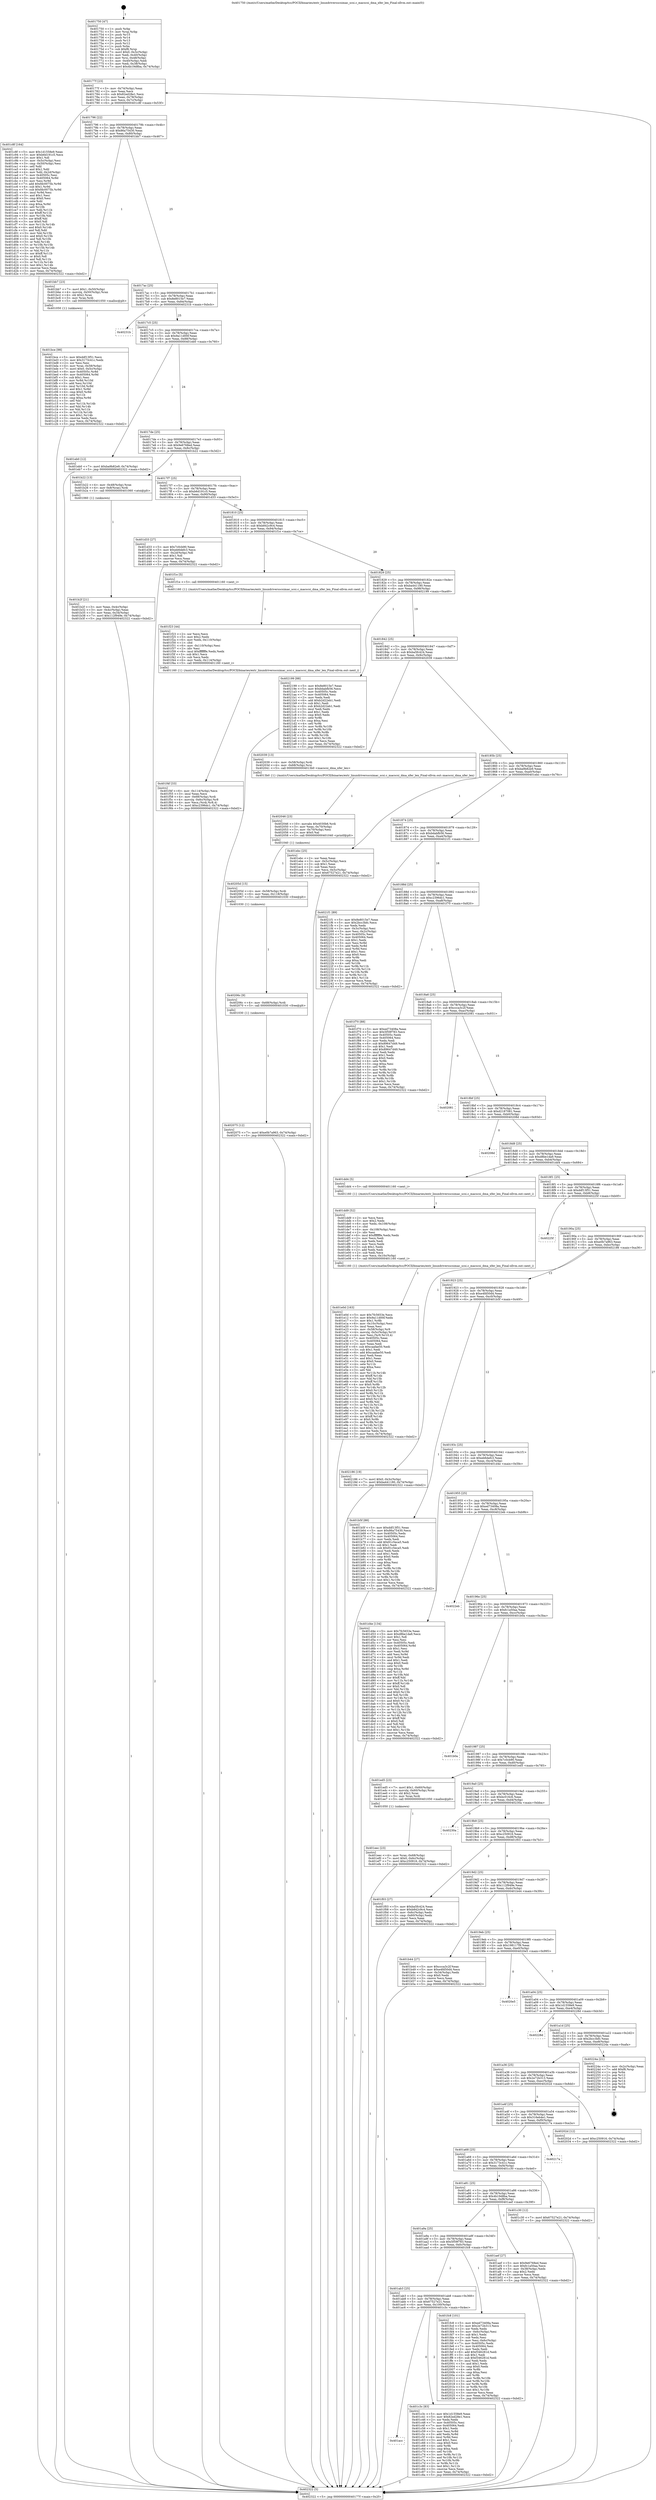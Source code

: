 digraph "0x401750" {
  label = "0x401750 (/mnt/c/Users/mathe/Desktop/tcc/POCII/binaries/extr_linuxdriversscsimac_scsi.c_macscsi_dma_xfer_len_Final-ollvm.out::main(0))"
  labelloc = "t"
  node[shape=record]

  Entry [label="",width=0.3,height=0.3,shape=circle,fillcolor=black,style=filled]
  "0x40177f" [label="{
     0x40177f [23]\l
     | [instrs]\l
     &nbsp;&nbsp;0x40177f \<+3\>: mov -0x74(%rbp),%eax\l
     &nbsp;&nbsp;0x401782 \<+2\>: mov %eax,%ecx\l
     &nbsp;&nbsp;0x401784 \<+6\>: sub $0x82ed28e1,%ecx\l
     &nbsp;&nbsp;0x40178a \<+3\>: mov %eax,-0x78(%rbp)\l
     &nbsp;&nbsp;0x40178d \<+3\>: mov %ecx,-0x7c(%rbp)\l
     &nbsp;&nbsp;0x401790 \<+6\>: je 0000000000401c8f \<main+0x53f\>\l
  }"]
  "0x401c8f" [label="{
     0x401c8f [164]\l
     | [instrs]\l
     &nbsp;&nbsp;0x401c8f \<+5\>: mov $0x1d1558e9,%eax\l
     &nbsp;&nbsp;0x401c94 \<+5\>: mov $0xb6d191c5,%ecx\l
     &nbsp;&nbsp;0x401c99 \<+2\>: mov $0x1,%dl\l
     &nbsp;&nbsp;0x401c9b \<+3\>: mov -0x5c(%rbp),%esi\l
     &nbsp;&nbsp;0x401c9e \<+3\>: cmp -0x50(%rbp),%esi\l
     &nbsp;&nbsp;0x401ca1 \<+4\>: setl %dil\l
     &nbsp;&nbsp;0x401ca5 \<+4\>: and $0x1,%dil\l
     &nbsp;&nbsp;0x401ca9 \<+4\>: mov %dil,-0x2d(%rbp)\l
     &nbsp;&nbsp;0x401cad \<+7\>: mov 0x40505c,%esi\l
     &nbsp;&nbsp;0x401cb4 \<+8\>: mov 0x405064,%r8d\l
     &nbsp;&nbsp;0x401cbc \<+3\>: mov %esi,%r9d\l
     &nbsp;&nbsp;0x401cbf \<+7\>: add $0xfdc0075b,%r9d\l
     &nbsp;&nbsp;0x401cc6 \<+4\>: sub $0x1,%r9d\l
     &nbsp;&nbsp;0x401cca \<+7\>: sub $0xfdc0075b,%r9d\l
     &nbsp;&nbsp;0x401cd1 \<+4\>: imul %r9d,%esi\l
     &nbsp;&nbsp;0x401cd5 \<+3\>: and $0x1,%esi\l
     &nbsp;&nbsp;0x401cd8 \<+3\>: cmp $0x0,%esi\l
     &nbsp;&nbsp;0x401cdb \<+4\>: sete %dil\l
     &nbsp;&nbsp;0x401cdf \<+4\>: cmp $0xa,%r8d\l
     &nbsp;&nbsp;0x401ce3 \<+4\>: setl %r10b\l
     &nbsp;&nbsp;0x401ce7 \<+3\>: mov %dil,%r11b\l
     &nbsp;&nbsp;0x401cea \<+4\>: xor $0xff,%r11b\l
     &nbsp;&nbsp;0x401cee \<+3\>: mov %r10b,%bl\l
     &nbsp;&nbsp;0x401cf1 \<+3\>: xor $0xff,%bl\l
     &nbsp;&nbsp;0x401cf4 \<+3\>: xor $0x0,%dl\l
     &nbsp;&nbsp;0x401cf7 \<+3\>: mov %r11b,%r14b\l
     &nbsp;&nbsp;0x401cfa \<+4\>: and $0x0,%r14b\l
     &nbsp;&nbsp;0x401cfe \<+3\>: and %dl,%dil\l
     &nbsp;&nbsp;0x401d01 \<+3\>: mov %bl,%r15b\l
     &nbsp;&nbsp;0x401d04 \<+4\>: and $0x0,%r15b\l
     &nbsp;&nbsp;0x401d08 \<+3\>: and %dl,%r10b\l
     &nbsp;&nbsp;0x401d0b \<+3\>: or %dil,%r14b\l
     &nbsp;&nbsp;0x401d0e \<+3\>: or %r10b,%r15b\l
     &nbsp;&nbsp;0x401d11 \<+3\>: xor %r15b,%r14b\l
     &nbsp;&nbsp;0x401d14 \<+3\>: or %bl,%r11b\l
     &nbsp;&nbsp;0x401d17 \<+4\>: xor $0xff,%r11b\l
     &nbsp;&nbsp;0x401d1b \<+3\>: or $0x0,%dl\l
     &nbsp;&nbsp;0x401d1e \<+3\>: and %dl,%r11b\l
     &nbsp;&nbsp;0x401d21 \<+3\>: or %r11b,%r14b\l
     &nbsp;&nbsp;0x401d24 \<+4\>: test $0x1,%r14b\l
     &nbsp;&nbsp;0x401d28 \<+3\>: cmovne %ecx,%eax\l
     &nbsp;&nbsp;0x401d2b \<+3\>: mov %eax,-0x74(%rbp)\l
     &nbsp;&nbsp;0x401d2e \<+5\>: jmp 0000000000402322 \<main+0xbd2\>\l
  }"]
  "0x401796" [label="{
     0x401796 [22]\l
     | [instrs]\l
     &nbsp;&nbsp;0x401796 \<+5\>: jmp 000000000040179b \<main+0x4b\>\l
     &nbsp;&nbsp;0x40179b \<+3\>: mov -0x78(%rbp),%eax\l
     &nbsp;&nbsp;0x40179e \<+5\>: sub $0x86a75430,%eax\l
     &nbsp;&nbsp;0x4017a3 \<+3\>: mov %eax,-0x80(%rbp)\l
     &nbsp;&nbsp;0x4017a6 \<+6\>: je 0000000000401bb7 \<main+0x467\>\l
  }"]
  Exit [label="",width=0.3,height=0.3,shape=circle,fillcolor=black,style=filled,peripheries=2]
  "0x401bb7" [label="{
     0x401bb7 [23]\l
     | [instrs]\l
     &nbsp;&nbsp;0x401bb7 \<+7\>: movl $0x1,-0x50(%rbp)\l
     &nbsp;&nbsp;0x401bbe \<+4\>: movslq -0x50(%rbp),%rax\l
     &nbsp;&nbsp;0x401bc2 \<+4\>: shl $0x2,%rax\l
     &nbsp;&nbsp;0x401bc6 \<+3\>: mov %rax,%rdi\l
     &nbsp;&nbsp;0x401bc9 \<+5\>: call 0000000000401050 \<malloc@plt\>\l
     | [calls]\l
     &nbsp;&nbsp;0x401050 \{1\} (unknown)\l
  }"]
  "0x4017ac" [label="{
     0x4017ac [25]\l
     | [instrs]\l
     &nbsp;&nbsp;0x4017ac \<+5\>: jmp 00000000004017b1 \<main+0x61\>\l
     &nbsp;&nbsp;0x4017b1 \<+3\>: mov -0x78(%rbp),%eax\l
     &nbsp;&nbsp;0x4017b4 \<+5\>: sub $0x8e8015e7,%eax\l
     &nbsp;&nbsp;0x4017b9 \<+6\>: mov %eax,-0x84(%rbp)\l
     &nbsp;&nbsp;0x4017bf \<+6\>: je 000000000040231b \<main+0xbcb\>\l
  }"]
  "0x402075" [label="{
     0x402075 [12]\l
     | [instrs]\l
     &nbsp;&nbsp;0x402075 \<+7\>: movl $0xe0b7a963,-0x74(%rbp)\l
     &nbsp;&nbsp;0x40207c \<+5\>: jmp 0000000000402322 \<main+0xbd2\>\l
  }"]
  "0x40231b" [label="{
     0x40231b\l
  }", style=dashed]
  "0x4017c5" [label="{
     0x4017c5 [25]\l
     | [instrs]\l
     &nbsp;&nbsp;0x4017c5 \<+5\>: jmp 00000000004017ca \<main+0x7a\>\l
     &nbsp;&nbsp;0x4017ca \<+3\>: mov -0x78(%rbp),%eax\l
     &nbsp;&nbsp;0x4017cd \<+5\>: sub $0x9a11d00f,%eax\l
     &nbsp;&nbsp;0x4017d2 \<+6\>: mov %eax,-0x88(%rbp)\l
     &nbsp;&nbsp;0x4017d8 \<+6\>: je 0000000000401eb0 \<main+0x760\>\l
  }"]
  "0x40206c" [label="{
     0x40206c [9]\l
     | [instrs]\l
     &nbsp;&nbsp;0x40206c \<+4\>: mov -0x68(%rbp),%rdi\l
     &nbsp;&nbsp;0x402070 \<+5\>: call 0000000000401030 \<free@plt\>\l
     | [calls]\l
     &nbsp;&nbsp;0x401030 \{1\} (unknown)\l
  }"]
  "0x401eb0" [label="{
     0x401eb0 [12]\l
     | [instrs]\l
     &nbsp;&nbsp;0x401eb0 \<+7\>: movl $0xba9b82e9,-0x74(%rbp)\l
     &nbsp;&nbsp;0x401eb7 \<+5\>: jmp 0000000000402322 \<main+0xbd2\>\l
  }"]
  "0x4017de" [label="{
     0x4017de [25]\l
     | [instrs]\l
     &nbsp;&nbsp;0x4017de \<+5\>: jmp 00000000004017e3 \<main+0x93\>\l
     &nbsp;&nbsp;0x4017e3 \<+3\>: mov -0x78(%rbp),%eax\l
     &nbsp;&nbsp;0x4017e6 \<+5\>: sub $0x9e6768ed,%eax\l
     &nbsp;&nbsp;0x4017eb \<+6\>: mov %eax,-0x8c(%rbp)\l
     &nbsp;&nbsp;0x4017f1 \<+6\>: je 0000000000401b22 \<main+0x3d2\>\l
  }"]
  "0x40205d" [label="{
     0x40205d [15]\l
     | [instrs]\l
     &nbsp;&nbsp;0x40205d \<+4\>: mov -0x58(%rbp),%rdi\l
     &nbsp;&nbsp;0x402061 \<+6\>: mov %eax,-0x118(%rbp)\l
     &nbsp;&nbsp;0x402067 \<+5\>: call 0000000000401030 \<free@plt\>\l
     | [calls]\l
     &nbsp;&nbsp;0x401030 \{1\} (unknown)\l
  }"]
  "0x401b22" [label="{
     0x401b22 [13]\l
     | [instrs]\l
     &nbsp;&nbsp;0x401b22 \<+4\>: mov -0x48(%rbp),%rax\l
     &nbsp;&nbsp;0x401b26 \<+4\>: mov 0x8(%rax),%rdi\l
     &nbsp;&nbsp;0x401b2a \<+5\>: call 0000000000401060 \<atoi@plt\>\l
     | [calls]\l
     &nbsp;&nbsp;0x401060 \{1\} (unknown)\l
  }"]
  "0x4017f7" [label="{
     0x4017f7 [25]\l
     | [instrs]\l
     &nbsp;&nbsp;0x4017f7 \<+5\>: jmp 00000000004017fc \<main+0xac\>\l
     &nbsp;&nbsp;0x4017fc \<+3\>: mov -0x78(%rbp),%eax\l
     &nbsp;&nbsp;0x4017ff \<+5\>: sub $0xb6d191c5,%eax\l
     &nbsp;&nbsp;0x401804 \<+6\>: mov %eax,-0x90(%rbp)\l
     &nbsp;&nbsp;0x40180a \<+6\>: je 0000000000401d33 \<main+0x5e3\>\l
  }"]
  "0x402046" [label="{
     0x402046 [23]\l
     | [instrs]\l
     &nbsp;&nbsp;0x402046 \<+10\>: movabs $0x4030b6,%rdi\l
     &nbsp;&nbsp;0x402050 \<+3\>: mov %eax,-0x70(%rbp)\l
     &nbsp;&nbsp;0x402053 \<+3\>: mov -0x70(%rbp),%esi\l
     &nbsp;&nbsp;0x402056 \<+2\>: mov $0x0,%al\l
     &nbsp;&nbsp;0x402058 \<+5\>: call 0000000000401040 \<printf@plt\>\l
     | [calls]\l
     &nbsp;&nbsp;0x401040 \{1\} (unknown)\l
  }"]
  "0x401d33" [label="{
     0x401d33 [27]\l
     | [instrs]\l
     &nbsp;&nbsp;0x401d33 \<+5\>: mov $0x7c0cb90,%eax\l
     &nbsp;&nbsp;0x401d38 \<+5\>: mov $0xeb6defc3,%ecx\l
     &nbsp;&nbsp;0x401d3d \<+3\>: mov -0x2d(%rbp),%dl\l
     &nbsp;&nbsp;0x401d40 \<+3\>: test $0x1,%dl\l
     &nbsp;&nbsp;0x401d43 \<+3\>: cmovne %ecx,%eax\l
     &nbsp;&nbsp;0x401d46 \<+3\>: mov %eax,-0x74(%rbp)\l
     &nbsp;&nbsp;0x401d49 \<+5\>: jmp 0000000000402322 \<main+0xbd2\>\l
  }"]
  "0x401810" [label="{
     0x401810 [25]\l
     | [instrs]\l
     &nbsp;&nbsp;0x401810 \<+5\>: jmp 0000000000401815 \<main+0xc5\>\l
     &nbsp;&nbsp;0x401815 \<+3\>: mov -0x78(%rbp),%eax\l
     &nbsp;&nbsp;0x401818 \<+5\>: sub $0xb842c9c4,%eax\l
     &nbsp;&nbsp;0x40181d \<+6\>: mov %eax,-0x94(%rbp)\l
     &nbsp;&nbsp;0x401823 \<+6\>: je 0000000000401f1e \<main+0x7ce\>\l
  }"]
  "0x401f4f" [label="{
     0x401f4f [33]\l
     | [instrs]\l
     &nbsp;&nbsp;0x401f4f \<+6\>: mov -0x114(%rbp),%ecx\l
     &nbsp;&nbsp;0x401f55 \<+3\>: imul %eax,%ecx\l
     &nbsp;&nbsp;0x401f58 \<+4\>: mov -0x68(%rbp),%rdi\l
     &nbsp;&nbsp;0x401f5c \<+4\>: movslq -0x6c(%rbp),%r8\l
     &nbsp;&nbsp;0x401f60 \<+4\>: mov %ecx,(%rdi,%r8,4)\l
     &nbsp;&nbsp;0x401f64 \<+7\>: movl $0xc2396dc1,-0x74(%rbp)\l
     &nbsp;&nbsp;0x401f6b \<+5\>: jmp 0000000000402322 \<main+0xbd2\>\l
  }"]
  "0x401f1e" [label="{
     0x401f1e [5]\l
     | [instrs]\l
     &nbsp;&nbsp;0x401f1e \<+5\>: call 0000000000401160 \<next_i\>\l
     | [calls]\l
     &nbsp;&nbsp;0x401160 \{1\} (/mnt/c/Users/mathe/Desktop/tcc/POCII/binaries/extr_linuxdriversscsimac_scsi.c_macscsi_dma_xfer_len_Final-ollvm.out::next_i)\l
  }"]
  "0x401829" [label="{
     0x401829 [25]\l
     | [instrs]\l
     &nbsp;&nbsp;0x401829 \<+5\>: jmp 000000000040182e \<main+0xde\>\l
     &nbsp;&nbsp;0x40182e \<+3\>: mov -0x78(%rbp),%eax\l
     &nbsp;&nbsp;0x401831 \<+5\>: sub $0xba441180,%eax\l
     &nbsp;&nbsp;0x401836 \<+6\>: mov %eax,-0x98(%rbp)\l
     &nbsp;&nbsp;0x40183c \<+6\>: je 0000000000402199 \<main+0xa49\>\l
  }"]
  "0x401f23" [label="{
     0x401f23 [44]\l
     | [instrs]\l
     &nbsp;&nbsp;0x401f23 \<+2\>: xor %ecx,%ecx\l
     &nbsp;&nbsp;0x401f25 \<+5\>: mov $0x2,%edx\l
     &nbsp;&nbsp;0x401f2a \<+6\>: mov %edx,-0x110(%rbp)\l
     &nbsp;&nbsp;0x401f30 \<+1\>: cltd\l
     &nbsp;&nbsp;0x401f31 \<+6\>: mov -0x110(%rbp),%esi\l
     &nbsp;&nbsp;0x401f37 \<+2\>: idiv %esi\l
     &nbsp;&nbsp;0x401f39 \<+6\>: imul $0xfffffffe,%edx,%edx\l
     &nbsp;&nbsp;0x401f3f \<+3\>: sub $0x1,%ecx\l
     &nbsp;&nbsp;0x401f42 \<+2\>: sub %ecx,%edx\l
     &nbsp;&nbsp;0x401f44 \<+6\>: mov %edx,-0x114(%rbp)\l
     &nbsp;&nbsp;0x401f4a \<+5\>: call 0000000000401160 \<next_i\>\l
     | [calls]\l
     &nbsp;&nbsp;0x401160 \{1\} (/mnt/c/Users/mathe/Desktop/tcc/POCII/binaries/extr_linuxdriversscsimac_scsi.c_macscsi_dma_xfer_len_Final-ollvm.out::next_i)\l
  }"]
  "0x402199" [label="{
     0x402199 [88]\l
     | [instrs]\l
     &nbsp;&nbsp;0x402199 \<+5\>: mov $0x8e8015e7,%eax\l
     &nbsp;&nbsp;0x40219e \<+5\>: mov $0xbdabfb56,%ecx\l
     &nbsp;&nbsp;0x4021a3 \<+7\>: mov 0x40505c,%edx\l
     &nbsp;&nbsp;0x4021aa \<+7\>: mov 0x405064,%esi\l
     &nbsp;&nbsp;0x4021b1 \<+2\>: mov %edx,%edi\l
     &nbsp;&nbsp;0x4021b3 \<+6\>: add $0xb2d22eb1,%edi\l
     &nbsp;&nbsp;0x4021b9 \<+3\>: sub $0x1,%edi\l
     &nbsp;&nbsp;0x4021bc \<+6\>: sub $0xb2d22eb1,%edi\l
     &nbsp;&nbsp;0x4021c2 \<+3\>: imul %edi,%edx\l
     &nbsp;&nbsp;0x4021c5 \<+3\>: and $0x1,%edx\l
     &nbsp;&nbsp;0x4021c8 \<+3\>: cmp $0x0,%edx\l
     &nbsp;&nbsp;0x4021cb \<+4\>: sete %r8b\l
     &nbsp;&nbsp;0x4021cf \<+3\>: cmp $0xa,%esi\l
     &nbsp;&nbsp;0x4021d2 \<+4\>: setl %r9b\l
     &nbsp;&nbsp;0x4021d6 \<+3\>: mov %r8b,%r10b\l
     &nbsp;&nbsp;0x4021d9 \<+3\>: and %r9b,%r10b\l
     &nbsp;&nbsp;0x4021dc \<+3\>: xor %r9b,%r8b\l
     &nbsp;&nbsp;0x4021df \<+3\>: or %r8b,%r10b\l
     &nbsp;&nbsp;0x4021e2 \<+4\>: test $0x1,%r10b\l
     &nbsp;&nbsp;0x4021e6 \<+3\>: cmovne %ecx,%eax\l
     &nbsp;&nbsp;0x4021e9 \<+3\>: mov %eax,-0x74(%rbp)\l
     &nbsp;&nbsp;0x4021ec \<+5\>: jmp 0000000000402322 \<main+0xbd2\>\l
  }"]
  "0x401842" [label="{
     0x401842 [25]\l
     | [instrs]\l
     &nbsp;&nbsp;0x401842 \<+5\>: jmp 0000000000401847 \<main+0xf7\>\l
     &nbsp;&nbsp;0x401847 \<+3\>: mov -0x78(%rbp),%eax\l
     &nbsp;&nbsp;0x40184a \<+5\>: sub $0xba5fc424,%eax\l
     &nbsp;&nbsp;0x40184f \<+6\>: mov %eax,-0x9c(%rbp)\l
     &nbsp;&nbsp;0x401855 \<+6\>: je 0000000000402039 \<main+0x8e9\>\l
  }"]
  "0x401eec" [label="{
     0x401eec [23]\l
     | [instrs]\l
     &nbsp;&nbsp;0x401eec \<+4\>: mov %rax,-0x68(%rbp)\l
     &nbsp;&nbsp;0x401ef0 \<+7\>: movl $0x0,-0x6c(%rbp)\l
     &nbsp;&nbsp;0x401ef7 \<+7\>: movl $0xc250916,-0x74(%rbp)\l
     &nbsp;&nbsp;0x401efe \<+5\>: jmp 0000000000402322 \<main+0xbd2\>\l
  }"]
  "0x402039" [label="{
     0x402039 [13]\l
     | [instrs]\l
     &nbsp;&nbsp;0x402039 \<+4\>: mov -0x58(%rbp),%rdi\l
     &nbsp;&nbsp;0x40203d \<+4\>: mov -0x68(%rbp),%rsi\l
     &nbsp;&nbsp;0x402041 \<+5\>: call 00000000004013b0 \<macscsi_dma_xfer_len\>\l
     | [calls]\l
     &nbsp;&nbsp;0x4013b0 \{1\} (/mnt/c/Users/mathe/Desktop/tcc/POCII/binaries/extr_linuxdriversscsimac_scsi.c_macscsi_dma_xfer_len_Final-ollvm.out::macscsi_dma_xfer_len)\l
  }"]
  "0x40185b" [label="{
     0x40185b [25]\l
     | [instrs]\l
     &nbsp;&nbsp;0x40185b \<+5\>: jmp 0000000000401860 \<main+0x110\>\l
     &nbsp;&nbsp;0x401860 \<+3\>: mov -0x78(%rbp),%eax\l
     &nbsp;&nbsp;0x401863 \<+5\>: sub $0xba9b82e9,%eax\l
     &nbsp;&nbsp;0x401868 \<+6\>: mov %eax,-0xa0(%rbp)\l
     &nbsp;&nbsp;0x40186e \<+6\>: je 0000000000401ebc \<main+0x76c\>\l
  }"]
  "0x401e0d" [label="{
     0x401e0d [163]\l
     | [instrs]\l
     &nbsp;&nbsp;0x401e0d \<+5\>: mov $0x7fc5653e,%ecx\l
     &nbsp;&nbsp;0x401e12 \<+5\>: mov $0x9a11d00f,%edx\l
     &nbsp;&nbsp;0x401e17 \<+3\>: mov $0x1,%r8b\l
     &nbsp;&nbsp;0x401e1a \<+6\>: mov -0x10c(%rbp),%esi\l
     &nbsp;&nbsp;0x401e20 \<+3\>: imul %eax,%esi\l
     &nbsp;&nbsp;0x401e23 \<+4\>: mov -0x58(%rbp),%r9\l
     &nbsp;&nbsp;0x401e27 \<+4\>: movslq -0x5c(%rbp),%r10\l
     &nbsp;&nbsp;0x401e2b \<+4\>: mov %esi,(%r9,%r10,4)\l
     &nbsp;&nbsp;0x401e2f \<+7\>: mov 0x40505c,%eax\l
     &nbsp;&nbsp;0x401e36 \<+7\>: mov 0x405064,%esi\l
     &nbsp;&nbsp;0x401e3d \<+2\>: mov %eax,%edi\l
     &nbsp;&nbsp;0x401e3f \<+6\>: sub $0xcaafae50,%edi\l
     &nbsp;&nbsp;0x401e45 \<+3\>: sub $0x1,%edi\l
     &nbsp;&nbsp;0x401e48 \<+6\>: add $0xcaafae50,%edi\l
     &nbsp;&nbsp;0x401e4e \<+3\>: imul %edi,%eax\l
     &nbsp;&nbsp;0x401e51 \<+3\>: and $0x1,%eax\l
     &nbsp;&nbsp;0x401e54 \<+3\>: cmp $0x0,%eax\l
     &nbsp;&nbsp;0x401e57 \<+4\>: sete %r11b\l
     &nbsp;&nbsp;0x401e5b \<+3\>: cmp $0xa,%esi\l
     &nbsp;&nbsp;0x401e5e \<+3\>: setl %bl\l
     &nbsp;&nbsp;0x401e61 \<+3\>: mov %r11b,%r14b\l
     &nbsp;&nbsp;0x401e64 \<+4\>: xor $0xff,%r14b\l
     &nbsp;&nbsp;0x401e68 \<+3\>: mov %bl,%r15b\l
     &nbsp;&nbsp;0x401e6b \<+4\>: xor $0xff,%r15b\l
     &nbsp;&nbsp;0x401e6f \<+4\>: xor $0x0,%r8b\l
     &nbsp;&nbsp;0x401e73 \<+3\>: mov %r14b,%r12b\l
     &nbsp;&nbsp;0x401e76 \<+4\>: and $0x0,%r12b\l
     &nbsp;&nbsp;0x401e7a \<+3\>: and %r8b,%r11b\l
     &nbsp;&nbsp;0x401e7d \<+3\>: mov %r15b,%r13b\l
     &nbsp;&nbsp;0x401e80 \<+4\>: and $0x0,%r13b\l
     &nbsp;&nbsp;0x401e84 \<+3\>: and %r8b,%bl\l
     &nbsp;&nbsp;0x401e87 \<+3\>: or %r11b,%r12b\l
     &nbsp;&nbsp;0x401e8a \<+3\>: or %bl,%r13b\l
     &nbsp;&nbsp;0x401e8d \<+3\>: xor %r13b,%r12b\l
     &nbsp;&nbsp;0x401e90 \<+3\>: or %r15b,%r14b\l
     &nbsp;&nbsp;0x401e93 \<+4\>: xor $0xff,%r14b\l
     &nbsp;&nbsp;0x401e97 \<+4\>: or $0x0,%r8b\l
     &nbsp;&nbsp;0x401e9b \<+3\>: and %r8b,%r14b\l
     &nbsp;&nbsp;0x401e9e \<+3\>: or %r14b,%r12b\l
     &nbsp;&nbsp;0x401ea1 \<+4\>: test $0x1,%r12b\l
     &nbsp;&nbsp;0x401ea5 \<+3\>: cmovne %edx,%ecx\l
     &nbsp;&nbsp;0x401ea8 \<+3\>: mov %ecx,-0x74(%rbp)\l
     &nbsp;&nbsp;0x401eab \<+5\>: jmp 0000000000402322 \<main+0xbd2\>\l
  }"]
  "0x401ebc" [label="{
     0x401ebc [25]\l
     | [instrs]\l
     &nbsp;&nbsp;0x401ebc \<+2\>: xor %eax,%eax\l
     &nbsp;&nbsp;0x401ebe \<+3\>: mov -0x5c(%rbp),%ecx\l
     &nbsp;&nbsp;0x401ec1 \<+3\>: sub $0x1,%eax\l
     &nbsp;&nbsp;0x401ec4 \<+2\>: sub %eax,%ecx\l
     &nbsp;&nbsp;0x401ec6 \<+3\>: mov %ecx,-0x5c(%rbp)\l
     &nbsp;&nbsp;0x401ec9 \<+7\>: movl $0x67527e21,-0x74(%rbp)\l
     &nbsp;&nbsp;0x401ed0 \<+5\>: jmp 0000000000402322 \<main+0xbd2\>\l
  }"]
  "0x401874" [label="{
     0x401874 [25]\l
     | [instrs]\l
     &nbsp;&nbsp;0x401874 \<+5\>: jmp 0000000000401879 \<main+0x129\>\l
     &nbsp;&nbsp;0x401879 \<+3\>: mov -0x78(%rbp),%eax\l
     &nbsp;&nbsp;0x40187c \<+5\>: sub $0xbdabfb56,%eax\l
     &nbsp;&nbsp;0x401881 \<+6\>: mov %eax,-0xa4(%rbp)\l
     &nbsp;&nbsp;0x401887 \<+6\>: je 00000000004021f1 \<main+0xaa1\>\l
  }"]
  "0x401dd9" [label="{
     0x401dd9 [52]\l
     | [instrs]\l
     &nbsp;&nbsp;0x401dd9 \<+2\>: xor %ecx,%ecx\l
     &nbsp;&nbsp;0x401ddb \<+5\>: mov $0x2,%edx\l
     &nbsp;&nbsp;0x401de0 \<+6\>: mov %edx,-0x108(%rbp)\l
     &nbsp;&nbsp;0x401de6 \<+1\>: cltd\l
     &nbsp;&nbsp;0x401de7 \<+6\>: mov -0x108(%rbp),%esi\l
     &nbsp;&nbsp;0x401ded \<+2\>: idiv %esi\l
     &nbsp;&nbsp;0x401def \<+6\>: imul $0xfffffffe,%edx,%edx\l
     &nbsp;&nbsp;0x401df5 \<+2\>: mov %ecx,%edi\l
     &nbsp;&nbsp;0x401df7 \<+2\>: sub %edx,%edi\l
     &nbsp;&nbsp;0x401df9 \<+2\>: mov %ecx,%edx\l
     &nbsp;&nbsp;0x401dfb \<+3\>: sub $0x1,%edx\l
     &nbsp;&nbsp;0x401dfe \<+2\>: add %edx,%edi\l
     &nbsp;&nbsp;0x401e00 \<+2\>: sub %edi,%ecx\l
     &nbsp;&nbsp;0x401e02 \<+6\>: mov %ecx,-0x10c(%rbp)\l
     &nbsp;&nbsp;0x401e08 \<+5\>: call 0000000000401160 \<next_i\>\l
     | [calls]\l
     &nbsp;&nbsp;0x401160 \{1\} (/mnt/c/Users/mathe/Desktop/tcc/POCII/binaries/extr_linuxdriversscsimac_scsi.c_macscsi_dma_xfer_len_Final-ollvm.out::next_i)\l
  }"]
  "0x4021f1" [label="{
     0x4021f1 [89]\l
     | [instrs]\l
     &nbsp;&nbsp;0x4021f1 \<+5\>: mov $0x8e8015e7,%eax\l
     &nbsp;&nbsp;0x4021f6 \<+5\>: mov $0x2bcc3bfc,%ecx\l
     &nbsp;&nbsp;0x4021fb \<+2\>: xor %edx,%edx\l
     &nbsp;&nbsp;0x4021fd \<+3\>: mov -0x3c(%rbp),%esi\l
     &nbsp;&nbsp;0x402200 \<+3\>: mov %esi,-0x2c(%rbp)\l
     &nbsp;&nbsp;0x402203 \<+7\>: mov 0x40505c,%esi\l
     &nbsp;&nbsp;0x40220a \<+7\>: mov 0x405064,%edi\l
     &nbsp;&nbsp;0x402211 \<+3\>: sub $0x1,%edx\l
     &nbsp;&nbsp;0x402214 \<+3\>: mov %esi,%r8d\l
     &nbsp;&nbsp;0x402217 \<+3\>: add %edx,%r8d\l
     &nbsp;&nbsp;0x40221a \<+4\>: imul %r8d,%esi\l
     &nbsp;&nbsp;0x40221e \<+3\>: and $0x1,%esi\l
     &nbsp;&nbsp;0x402221 \<+3\>: cmp $0x0,%esi\l
     &nbsp;&nbsp;0x402224 \<+4\>: sete %r9b\l
     &nbsp;&nbsp;0x402228 \<+3\>: cmp $0xa,%edi\l
     &nbsp;&nbsp;0x40222b \<+4\>: setl %r10b\l
     &nbsp;&nbsp;0x40222f \<+3\>: mov %r9b,%r11b\l
     &nbsp;&nbsp;0x402232 \<+3\>: and %r10b,%r11b\l
     &nbsp;&nbsp;0x402235 \<+3\>: xor %r10b,%r9b\l
     &nbsp;&nbsp;0x402238 \<+3\>: or %r9b,%r11b\l
     &nbsp;&nbsp;0x40223b \<+4\>: test $0x1,%r11b\l
     &nbsp;&nbsp;0x40223f \<+3\>: cmovne %ecx,%eax\l
     &nbsp;&nbsp;0x402242 \<+3\>: mov %eax,-0x74(%rbp)\l
     &nbsp;&nbsp;0x402245 \<+5\>: jmp 0000000000402322 \<main+0xbd2\>\l
  }"]
  "0x40188d" [label="{
     0x40188d [25]\l
     | [instrs]\l
     &nbsp;&nbsp;0x40188d \<+5\>: jmp 0000000000401892 \<main+0x142\>\l
     &nbsp;&nbsp;0x401892 \<+3\>: mov -0x78(%rbp),%eax\l
     &nbsp;&nbsp;0x401895 \<+5\>: sub $0xc2396dc1,%eax\l
     &nbsp;&nbsp;0x40189a \<+6\>: mov %eax,-0xa8(%rbp)\l
     &nbsp;&nbsp;0x4018a0 \<+6\>: je 0000000000401f70 \<main+0x820\>\l
  }"]
  "0x401acc" [label="{
     0x401acc\l
  }", style=dashed]
  "0x401f70" [label="{
     0x401f70 [88]\l
     | [instrs]\l
     &nbsp;&nbsp;0x401f70 \<+5\>: mov $0xed73408a,%eax\l
     &nbsp;&nbsp;0x401f75 \<+5\>: mov $0x5f59f783,%ecx\l
     &nbsp;&nbsp;0x401f7a \<+7\>: mov 0x40505c,%edx\l
     &nbsp;&nbsp;0x401f81 \<+7\>: mov 0x405064,%esi\l
     &nbsp;&nbsp;0x401f88 \<+2\>: mov %edx,%edi\l
     &nbsp;&nbsp;0x401f8a \<+6\>: sub $0x89647d49,%edi\l
     &nbsp;&nbsp;0x401f90 \<+3\>: sub $0x1,%edi\l
     &nbsp;&nbsp;0x401f93 \<+6\>: add $0x89647d49,%edi\l
     &nbsp;&nbsp;0x401f99 \<+3\>: imul %edi,%edx\l
     &nbsp;&nbsp;0x401f9c \<+3\>: and $0x1,%edx\l
     &nbsp;&nbsp;0x401f9f \<+3\>: cmp $0x0,%edx\l
     &nbsp;&nbsp;0x401fa2 \<+4\>: sete %r8b\l
     &nbsp;&nbsp;0x401fa6 \<+3\>: cmp $0xa,%esi\l
     &nbsp;&nbsp;0x401fa9 \<+4\>: setl %r9b\l
     &nbsp;&nbsp;0x401fad \<+3\>: mov %r8b,%r10b\l
     &nbsp;&nbsp;0x401fb0 \<+3\>: and %r9b,%r10b\l
     &nbsp;&nbsp;0x401fb3 \<+3\>: xor %r9b,%r8b\l
     &nbsp;&nbsp;0x401fb6 \<+3\>: or %r8b,%r10b\l
     &nbsp;&nbsp;0x401fb9 \<+4\>: test $0x1,%r10b\l
     &nbsp;&nbsp;0x401fbd \<+3\>: cmovne %ecx,%eax\l
     &nbsp;&nbsp;0x401fc0 \<+3\>: mov %eax,-0x74(%rbp)\l
     &nbsp;&nbsp;0x401fc3 \<+5\>: jmp 0000000000402322 \<main+0xbd2\>\l
  }"]
  "0x4018a6" [label="{
     0x4018a6 [25]\l
     | [instrs]\l
     &nbsp;&nbsp;0x4018a6 \<+5\>: jmp 00000000004018ab \<main+0x15b\>\l
     &nbsp;&nbsp;0x4018ab \<+3\>: mov -0x78(%rbp),%eax\l
     &nbsp;&nbsp;0x4018ae \<+5\>: sub $0xccca3c2f,%eax\l
     &nbsp;&nbsp;0x4018b3 \<+6\>: mov %eax,-0xac(%rbp)\l
     &nbsp;&nbsp;0x4018b9 \<+6\>: je 0000000000402081 \<main+0x931\>\l
  }"]
  "0x401c3c" [label="{
     0x401c3c [83]\l
     | [instrs]\l
     &nbsp;&nbsp;0x401c3c \<+5\>: mov $0x1d1558e9,%eax\l
     &nbsp;&nbsp;0x401c41 \<+5\>: mov $0x82ed28e1,%ecx\l
     &nbsp;&nbsp;0x401c46 \<+2\>: xor %edx,%edx\l
     &nbsp;&nbsp;0x401c48 \<+7\>: mov 0x40505c,%esi\l
     &nbsp;&nbsp;0x401c4f \<+7\>: mov 0x405064,%edi\l
     &nbsp;&nbsp;0x401c56 \<+3\>: sub $0x1,%edx\l
     &nbsp;&nbsp;0x401c59 \<+3\>: mov %esi,%r8d\l
     &nbsp;&nbsp;0x401c5c \<+3\>: add %edx,%r8d\l
     &nbsp;&nbsp;0x401c5f \<+4\>: imul %r8d,%esi\l
     &nbsp;&nbsp;0x401c63 \<+3\>: and $0x1,%esi\l
     &nbsp;&nbsp;0x401c66 \<+3\>: cmp $0x0,%esi\l
     &nbsp;&nbsp;0x401c69 \<+4\>: sete %r9b\l
     &nbsp;&nbsp;0x401c6d \<+3\>: cmp $0xa,%edi\l
     &nbsp;&nbsp;0x401c70 \<+4\>: setl %r10b\l
     &nbsp;&nbsp;0x401c74 \<+3\>: mov %r9b,%r11b\l
     &nbsp;&nbsp;0x401c77 \<+3\>: and %r10b,%r11b\l
     &nbsp;&nbsp;0x401c7a \<+3\>: xor %r10b,%r9b\l
     &nbsp;&nbsp;0x401c7d \<+3\>: or %r9b,%r11b\l
     &nbsp;&nbsp;0x401c80 \<+4\>: test $0x1,%r11b\l
     &nbsp;&nbsp;0x401c84 \<+3\>: cmovne %ecx,%eax\l
     &nbsp;&nbsp;0x401c87 \<+3\>: mov %eax,-0x74(%rbp)\l
     &nbsp;&nbsp;0x401c8a \<+5\>: jmp 0000000000402322 \<main+0xbd2\>\l
  }"]
  "0x402081" [label="{
     0x402081\l
  }", style=dashed]
  "0x4018bf" [label="{
     0x4018bf [25]\l
     | [instrs]\l
     &nbsp;&nbsp;0x4018bf \<+5\>: jmp 00000000004018c4 \<main+0x174\>\l
     &nbsp;&nbsp;0x4018c4 \<+3\>: mov -0x78(%rbp),%eax\l
     &nbsp;&nbsp;0x4018c7 \<+5\>: sub $0xd2187081,%eax\l
     &nbsp;&nbsp;0x4018cc \<+6\>: mov %eax,-0xb0(%rbp)\l
     &nbsp;&nbsp;0x4018d2 \<+6\>: je 000000000040208d \<main+0x93d\>\l
  }"]
  "0x401ab3" [label="{
     0x401ab3 [25]\l
     | [instrs]\l
     &nbsp;&nbsp;0x401ab3 \<+5\>: jmp 0000000000401ab8 \<main+0x368\>\l
     &nbsp;&nbsp;0x401ab8 \<+3\>: mov -0x78(%rbp),%eax\l
     &nbsp;&nbsp;0x401abb \<+5\>: sub $0x67527e21,%eax\l
     &nbsp;&nbsp;0x401ac0 \<+6\>: mov %eax,-0x100(%rbp)\l
     &nbsp;&nbsp;0x401ac6 \<+6\>: je 0000000000401c3c \<main+0x4ec\>\l
  }"]
  "0x40208d" [label="{
     0x40208d\l
  }", style=dashed]
  "0x4018d8" [label="{
     0x4018d8 [25]\l
     | [instrs]\l
     &nbsp;&nbsp;0x4018d8 \<+5\>: jmp 00000000004018dd \<main+0x18d\>\l
     &nbsp;&nbsp;0x4018dd \<+3\>: mov -0x78(%rbp),%eax\l
     &nbsp;&nbsp;0x4018e0 \<+5\>: sub $0xd8be1da9,%eax\l
     &nbsp;&nbsp;0x4018e5 \<+6\>: mov %eax,-0xb4(%rbp)\l
     &nbsp;&nbsp;0x4018eb \<+6\>: je 0000000000401dd4 \<main+0x684\>\l
  }"]
  "0x401fc8" [label="{
     0x401fc8 [101]\l
     | [instrs]\l
     &nbsp;&nbsp;0x401fc8 \<+5\>: mov $0xed73408a,%eax\l
     &nbsp;&nbsp;0x401fcd \<+5\>: mov $0x2e72b313,%ecx\l
     &nbsp;&nbsp;0x401fd2 \<+2\>: xor %edx,%edx\l
     &nbsp;&nbsp;0x401fd4 \<+3\>: mov -0x6c(%rbp),%esi\l
     &nbsp;&nbsp;0x401fd7 \<+3\>: sub $0x1,%edx\l
     &nbsp;&nbsp;0x401fda \<+2\>: sub %edx,%esi\l
     &nbsp;&nbsp;0x401fdc \<+3\>: mov %esi,-0x6c(%rbp)\l
     &nbsp;&nbsp;0x401fdf \<+7\>: mov 0x40505c,%edx\l
     &nbsp;&nbsp;0x401fe6 \<+7\>: mov 0x405064,%esi\l
     &nbsp;&nbsp;0x401fed \<+2\>: mov %edx,%edi\l
     &nbsp;&nbsp;0x401fef \<+6\>: add $0xf346281d,%edi\l
     &nbsp;&nbsp;0x401ff5 \<+3\>: sub $0x1,%edi\l
     &nbsp;&nbsp;0x401ff8 \<+6\>: sub $0xf346281d,%edi\l
     &nbsp;&nbsp;0x401ffe \<+3\>: imul %edi,%edx\l
     &nbsp;&nbsp;0x402001 \<+3\>: and $0x1,%edx\l
     &nbsp;&nbsp;0x402004 \<+3\>: cmp $0x0,%edx\l
     &nbsp;&nbsp;0x402007 \<+4\>: sete %r8b\l
     &nbsp;&nbsp;0x40200b \<+3\>: cmp $0xa,%esi\l
     &nbsp;&nbsp;0x40200e \<+4\>: setl %r9b\l
     &nbsp;&nbsp;0x402012 \<+3\>: mov %r8b,%r10b\l
     &nbsp;&nbsp;0x402015 \<+3\>: and %r9b,%r10b\l
     &nbsp;&nbsp;0x402018 \<+3\>: xor %r9b,%r8b\l
     &nbsp;&nbsp;0x40201b \<+3\>: or %r8b,%r10b\l
     &nbsp;&nbsp;0x40201e \<+4\>: test $0x1,%r10b\l
     &nbsp;&nbsp;0x402022 \<+3\>: cmovne %ecx,%eax\l
     &nbsp;&nbsp;0x402025 \<+3\>: mov %eax,-0x74(%rbp)\l
     &nbsp;&nbsp;0x402028 \<+5\>: jmp 0000000000402322 \<main+0xbd2\>\l
  }"]
  "0x401dd4" [label="{
     0x401dd4 [5]\l
     | [instrs]\l
     &nbsp;&nbsp;0x401dd4 \<+5\>: call 0000000000401160 \<next_i\>\l
     | [calls]\l
     &nbsp;&nbsp;0x401160 \{1\} (/mnt/c/Users/mathe/Desktop/tcc/POCII/binaries/extr_linuxdriversscsimac_scsi.c_macscsi_dma_xfer_len_Final-ollvm.out::next_i)\l
  }"]
  "0x4018f1" [label="{
     0x4018f1 [25]\l
     | [instrs]\l
     &nbsp;&nbsp;0x4018f1 \<+5\>: jmp 00000000004018f6 \<main+0x1a6\>\l
     &nbsp;&nbsp;0x4018f6 \<+3\>: mov -0x78(%rbp),%eax\l
     &nbsp;&nbsp;0x4018f9 \<+5\>: sub $0xddf13f51,%eax\l
     &nbsp;&nbsp;0x4018fe \<+6\>: mov %eax,-0xb8(%rbp)\l
     &nbsp;&nbsp;0x401904 \<+6\>: je 000000000040225f \<main+0xb0f\>\l
  }"]
  "0x401bce" [label="{
     0x401bce [98]\l
     | [instrs]\l
     &nbsp;&nbsp;0x401bce \<+5\>: mov $0xddf13f51,%ecx\l
     &nbsp;&nbsp;0x401bd3 \<+5\>: mov $0x3173c41c,%edx\l
     &nbsp;&nbsp;0x401bd8 \<+2\>: xor %esi,%esi\l
     &nbsp;&nbsp;0x401bda \<+4\>: mov %rax,-0x58(%rbp)\l
     &nbsp;&nbsp;0x401bde \<+7\>: movl $0x0,-0x5c(%rbp)\l
     &nbsp;&nbsp;0x401be5 \<+8\>: mov 0x40505c,%r8d\l
     &nbsp;&nbsp;0x401bed \<+8\>: mov 0x405064,%r9d\l
     &nbsp;&nbsp;0x401bf5 \<+3\>: sub $0x1,%esi\l
     &nbsp;&nbsp;0x401bf8 \<+3\>: mov %r8d,%r10d\l
     &nbsp;&nbsp;0x401bfb \<+3\>: add %esi,%r10d\l
     &nbsp;&nbsp;0x401bfe \<+4\>: imul %r10d,%r8d\l
     &nbsp;&nbsp;0x401c02 \<+4\>: and $0x1,%r8d\l
     &nbsp;&nbsp;0x401c06 \<+4\>: cmp $0x0,%r8d\l
     &nbsp;&nbsp;0x401c0a \<+4\>: sete %r11b\l
     &nbsp;&nbsp;0x401c0e \<+4\>: cmp $0xa,%r9d\l
     &nbsp;&nbsp;0x401c12 \<+3\>: setl %bl\l
     &nbsp;&nbsp;0x401c15 \<+3\>: mov %r11b,%r14b\l
     &nbsp;&nbsp;0x401c18 \<+3\>: and %bl,%r14b\l
     &nbsp;&nbsp;0x401c1b \<+3\>: xor %bl,%r11b\l
     &nbsp;&nbsp;0x401c1e \<+3\>: or %r11b,%r14b\l
     &nbsp;&nbsp;0x401c21 \<+4\>: test $0x1,%r14b\l
     &nbsp;&nbsp;0x401c25 \<+3\>: cmovne %edx,%ecx\l
     &nbsp;&nbsp;0x401c28 \<+3\>: mov %ecx,-0x74(%rbp)\l
     &nbsp;&nbsp;0x401c2b \<+5\>: jmp 0000000000402322 \<main+0xbd2\>\l
  }"]
  "0x40225f" [label="{
     0x40225f\l
  }", style=dashed]
  "0x40190a" [label="{
     0x40190a [25]\l
     | [instrs]\l
     &nbsp;&nbsp;0x40190a \<+5\>: jmp 000000000040190f \<main+0x1bf\>\l
     &nbsp;&nbsp;0x40190f \<+3\>: mov -0x78(%rbp),%eax\l
     &nbsp;&nbsp;0x401912 \<+5\>: sub $0xe0b7a963,%eax\l
     &nbsp;&nbsp;0x401917 \<+6\>: mov %eax,-0xbc(%rbp)\l
     &nbsp;&nbsp;0x40191d \<+6\>: je 0000000000402186 \<main+0xa36\>\l
  }"]
  "0x401b2f" [label="{
     0x401b2f [21]\l
     | [instrs]\l
     &nbsp;&nbsp;0x401b2f \<+3\>: mov %eax,-0x4c(%rbp)\l
     &nbsp;&nbsp;0x401b32 \<+3\>: mov -0x4c(%rbp),%eax\l
     &nbsp;&nbsp;0x401b35 \<+3\>: mov %eax,-0x34(%rbp)\l
     &nbsp;&nbsp;0x401b38 \<+7\>: movl $0x112f949e,-0x74(%rbp)\l
     &nbsp;&nbsp;0x401b3f \<+5\>: jmp 0000000000402322 \<main+0xbd2\>\l
  }"]
  "0x402186" [label="{
     0x402186 [19]\l
     | [instrs]\l
     &nbsp;&nbsp;0x402186 \<+7\>: movl $0x0,-0x3c(%rbp)\l
     &nbsp;&nbsp;0x40218d \<+7\>: movl $0xba441180,-0x74(%rbp)\l
     &nbsp;&nbsp;0x402194 \<+5\>: jmp 0000000000402322 \<main+0xbd2\>\l
  }"]
  "0x401923" [label="{
     0x401923 [25]\l
     | [instrs]\l
     &nbsp;&nbsp;0x401923 \<+5\>: jmp 0000000000401928 \<main+0x1d8\>\l
     &nbsp;&nbsp;0x401928 \<+3\>: mov -0x78(%rbp),%eax\l
     &nbsp;&nbsp;0x40192b \<+5\>: sub $0xe4fd50d4,%eax\l
     &nbsp;&nbsp;0x401930 \<+6\>: mov %eax,-0xc0(%rbp)\l
     &nbsp;&nbsp;0x401936 \<+6\>: je 0000000000401b5f \<main+0x40f\>\l
  }"]
  "0x401750" [label="{
     0x401750 [47]\l
     | [instrs]\l
     &nbsp;&nbsp;0x401750 \<+1\>: push %rbp\l
     &nbsp;&nbsp;0x401751 \<+3\>: mov %rsp,%rbp\l
     &nbsp;&nbsp;0x401754 \<+2\>: push %r15\l
     &nbsp;&nbsp;0x401756 \<+2\>: push %r14\l
     &nbsp;&nbsp;0x401758 \<+2\>: push %r13\l
     &nbsp;&nbsp;0x40175a \<+2\>: push %r12\l
     &nbsp;&nbsp;0x40175c \<+1\>: push %rbx\l
     &nbsp;&nbsp;0x40175d \<+7\>: sub $0xf8,%rsp\l
     &nbsp;&nbsp;0x401764 \<+7\>: movl $0x0,-0x3c(%rbp)\l
     &nbsp;&nbsp;0x40176b \<+3\>: mov %edi,-0x40(%rbp)\l
     &nbsp;&nbsp;0x40176e \<+4\>: mov %rsi,-0x48(%rbp)\l
     &nbsp;&nbsp;0x401772 \<+3\>: mov -0x40(%rbp),%edi\l
     &nbsp;&nbsp;0x401775 \<+3\>: mov %edi,-0x38(%rbp)\l
     &nbsp;&nbsp;0x401778 \<+7\>: movl $0x4b19d8ba,-0x74(%rbp)\l
  }"]
  "0x401b5f" [label="{
     0x401b5f [88]\l
     | [instrs]\l
     &nbsp;&nbsp;0x401b5f \<+5\>: mov $0xddf13f51,%eax\l
     &nbsp;&nbsp;0x401b64 \<+5\>: mov $0x86a75430,%ecx\l
     &nbsp;&nbsp;0x401b69 \<+7\>: mov 0x40505c,%edx\l
     &nbsp;&nbsp;0x401b70 \<+7\>: mov 0x405064,%esi\l
     &nbsp;&nbsp;0x401b77 \<+2\>: mov %edx,%edi\l
     &nbsp;&nbsp;0x401b79 \<+6\>: add $0x91c5eca5,%edi\l
     &nbsp;&nbsp;0x401b7f \<+3\>: sub $0x1,%edi\l
     &nbsp;&nbsp;0x401b82 \<+6\>: sub $0x91c5eca5,%edi\l
     &nbsp;&nbsp;0x401b88 \<+3\>: imul %edi,%edx\l
     &nbsp;&nbsp;0x401b8b \<+3\>: and $0x1,%edx\l
     &nbsp;&nbsp;0x401b8e \<+3\>: cmp $0x0,%edx\l
     &nbsp;&nbsp;0x401b91 \<+4\>: sete %r8b\l
     &nbsp;&nbsp;0x401b95 \<+3\>: cmp $0xa,%esi\l
     &nbsp;&nbsp;0x401b98 \<+4\>: setl %r9b\l
     &nbsp;&nbsp;0x401b9c \<+3\>: mov %r8b,%r10b\l
     &nbsp;&nbsp;0x401b9f \<+3\>: and %r9b,%r10b\l
     &nbsp;&nbsp;0x401ba2 \<+3\>: xor %r9b,%r8b\l
     &nbsp;&nbsp;0x401ba5 \<+3\>: or %r8b,%r10b\l
     &nbsp;&nbsp;0x401ba8 \<+4\>: test $0x1,%r10b\l
     &nbsp;&nbsp;0x401bac \<+3\>: cmovne %ecx,%eax\l
     &nbsp;&nbsp;0x401baf \<+3\>: mov %eax,-0x74(%rbp)\l
     &nbsp;&nbsp;0x401bb2 \<+5\>: jmp 0000000000402322 \<main+0xbd2\>\l
  }"]
  "0x40193c" [label="{
     0x40193c [25]\l
     | [instrs]\l
     &nbsp;&nbsp;0x40193c \<+5\>: jmp 0000000000401941 \<main+0x1f1\>\l
     &nbsp;&nbsp;0x401941 \<+3\>: mov -0x78(%rbp),%eax\l
     &nbsp;&nbsp;0x401944 \<+5\>: sub $0xeb6defc3,%eax\l
     &nbsp;&nbsp;0x401949 \<+6\>: mov %eax,-0xc4(%rbp)\l
     &nbsp;&nbsp;0x40194f \<+6\>: je 0000000000401d4e \<main+0x5fe\>\l
  }"]
  "0x402322" [label="{
     0x402322 [5]\l
     | [instrs]\l
     &nbsp;&nbsp;0x402322 \<+5\>: jmp 000000000040177f \<main+0x2f\>\l
  }"]
  "0x401d4e" [label="{
     0x401d4e [134]\l
     | [instrs]\l
     &nbsp;&nbsp;0x401d4e \<+5\>: mov $0x7fc5653e,%eax\l
     &nbsp;&nbsp;0x401d53 \<+5\>: mov $0xd8be1da9,%ecx\l
     &nbsp;&nbsp;0x401d58 \<+2\>: mov $0x1,%dl\l
     &nbsp;&nbsp;0x401d5a \<+2\>: xor %esi,%esi\l
     &nbsp;&nbsp;0x401d5c \<+7\>: mov 0x40505c,%edi\l
     &nbsp;&nbsp;0x401d63 \<+8\>: mov 0x405064,%r8d\l
     &nbsp;&nbsp;0x401d6b \<+3\>: sub $0x1,%esi\l
     &nbsp;&nbsp;0x401d6e \<+3\>: mov %edi,%r9d\l
     &nbsp;&nbsp;0x401d71 \<+3\>: add %esi,%r9d\l
     &nbsp;&nbsp;0x401d74 \<+4\>: imul %r9d,%edi\l
     &nbsp;&nbsp;0x401d78 \<+3\>: and $0x1,%edi\l
     &nbsp;&nbsp;0x401d7b \<+3\>: cmp $0x0,%edi\l
     &nbsp;&nbsp;0x401d7e \<+4\>: sete %r10b\l
     &nbsp;&nbsp;0x401d82 \<+4\>: cmp $0xa,%r8d\l
     &nbsp;&nbsp;0x401d86 \<+4\>: setl %r11b\l
     &nbsp;&nbsp;0x401d8a \<+3\>: mov %r10b,%bl\l
     &nbsp;&nbsp;0x401d8d \<+3\>: xor $0xff,%bl\l
     &nbsp;&nbsp;0x401d90 \<+3\>: mov %r11b,%r14b\l
     &nbsp;&nbsp;0x401d93 \<+4\>: xor $0xff,%r14b\l
     &nbsp;&nbsp;0x401d97 \<+3\>: xor $0x0,%dl\l
     &nbsp;&nbsp;0x401d9a \<+3\>: mov %bl,%r15b\l
     &nbsp;&nbsp;0x401d9d \<+4\>: and $0x0,%r15b\l
     &nbsp;&nbsp;0x401da1 \<+3\>: and %dl,%r10b\l
     &nbsp;&nbsp;0x401da4 \<+3\>: mov %r14b,%r12b\l
     &nbsp;&nbsp;0x401da7 \<+4\>: and $0x0,%r12b\l
     &nbsp;&nbsp;0x401dab \<+3\>: and %dl,%r11b\l
     &nbsp;&nbsp;0x401dae \<+3\>: or %r10b,%r15b\l
     &nbsp;&nbsp;0x401db1 \<+3\>: or %r11b,%r12b\l
     &nbsp;&nbsp;0x401db4 \<+3\>: xor %r12b,%r15b\l
     &nbsp;&nbsp;0x401db7 \<+3\>: or %r14b,%bl\l
     &nbsp;&nbsp;0x401dba \<+3\>: xor $0xff,%bl\l
     &nbsp;&nbsp;0x401dbd \<+3\>: or $0x0,%dl\l
     &nbsp;&nbsp;0x401dc0 \<+2\>: and %dl,%bl\l
     &nbsp;&nbsp;0x401dc2 \<+3\>: or %bl,%r15b\l
     &nbsp;&nbsp;0x401dc5 \<+4\>: test $0x1,%r15b\l
     &nbsp;&nbsp;0x401dc9 \<+3\>: cmovne %ecx,%eax\l
     &nbsp;&nbsp;0x401dcc \<+3\>: mov %eax,-0x74(%rbp)\l
     &nbsp;&nbsp;0x401dcf \<+5\>: jmp 0000000000402322 \<main+0xbd2\>\l
  }"]
  "0x401955" [label="{
     0x401955 [25]\l
     | [instrs]\l
     &nbsp;&nbsp;0x401955 \<+5\>: jmp 000000000040195a \<main+0x20a\>\l
     &nbsp;&nbsp;0x40195a \<+3\>: mov -0x78(%rbp),%eax\l
     &nbsp;&nbsp;0x40195d \<+5\>: sub $0xed73408a,%eax\l
     &nbsp;&nbsp;0x401962 \<+6\>: mov %eax,-0xc8(%rbp)\l
     &nbsp;&nbsp;0x401968 \<+6\>: je 00000000004022eb \<main+0xb9b\>\l
  }"]
  "0x401a9a" [label="{
     0x401a9a [25]\l
     | [instrs]\l
     &nbsp;&nbsp;0x401a9a \<+5\>: jmp 0000000000401a9f \<main+0x34f\>\l
     &nbsp;&nbsp;0x401a9f \<+3\>: mov -0x78(%rbp),%eax\l
     &nbsp;&nbsp;0x401aa2 \<+5\>: sub $0x5f59f783,%eax\l
     &nbsp;&nbsp;0x401aa7 \<+6\>: mov %eax,-0xfc(%rbp)\l
     &nbsp;&nbsp;0x401aad \<+6\>: je 0000000000401fc8 \<main+0x878\>\l
  }"]
  "0x4022eb" [label="{
     0x4022eb\l
  }", style=dashed]
  "0x40196e" [label="{
     0x40196e [25]\l
     | [instrs]\l
     &nbsp;&nbsp;0x40196e \<+5\>: jmp 0000000000401973 \<main+0x223\>\l
     &nbsp;&nbsp;0x401973 \<+3\>: mov -0x78(%rbp),%eax\l
     &nbsp;&nbsp;0x401976 \<+5\>: sub $0xfc1a50aa,%eax\l
     &nbsp;&nbsp;0x40197b \<+6\>: mov %eax,-0xcc(%rbp)\l
     &nbsp;&nbsp;0x401981 \<+6\>: je 0000000000401b0a \<main+0x3ba\>\l
  }"]
  "0x401aef" [label="{
     0x401aef [27]\l
     | [instrs]\l
     &nbsp;&nbsp;0x401aef \<+5\>: mov $0x9e6768ed,%eax\l
     &nbsp;&nbsp;0x401af4 \<+5\>: mov $0xfc1a50aa,%ecx\l
     &nbsp;&nbsp;0x401af9 \<+3\>: mov -0x38(%rbp),%edx\l
     &nbsp;&nbsp;0x401afc \<+3\>: cmp $0x2,%edx\l
     &nbsp;&nbsp;0x401aff \<+3\>: cmovne %ecx,%eax\l
     &nbsp;&nbsp;0x401b02 \<+3\>: mov %eax,-0x74(%rbp)\l
     &nbsp;&nbsp;0x401b05 \<+5\>: jmp 0000000000402322 \<main+0xbd2\>\l
  }"]
  "0x401b0a" [label="{
     0x401b0a\l
  }", style=dashed]
  "0x401987" [label="{
     0x401987 [25]\l
     | [instrs]\l
     &nbsp;&nbsp;0x401987 \<+5\>: jmp 000000000040198c \<main+0x23c\>\l
     &nbsp;&nbsp;0x40198c \<+3\>: mov -0x78(%rbp),%eax\l
     &nbsp;&nbsp;0x40198f \<+5\>: sub $0x7c0cb90,%eax\l
     &nbsp;&nbsp;0x401994 \<+6\>: mov %eax,-0xd0(%rbp)\l
     &nbsp;&nbsp;0x40199a \<+6\>: je 0000000000401ed5 \<main+0x785\>\l
  }"]
  "0x401a81" [label="{
     0x401a81 [25]\l
     | [instrs]\l
     &nbsp;&nbsp;0x401a81 \<+5\>: jmp 0000000000401a86 \<main+0x336\>\l
     &nbsp;&nbsp;0x401a86 \<+3\>: mov -0x78(%rbp),%eax\l
     &nbsp;&nbsp;0x401a89 \<+5\>: sub $0x4b19d8ba,%eax\l
     &nbsp;&nbsp;0x401a8e \<+6\>: mov %eax,-0xf8(%rbp)\l
     &nbsp;&nbsp;0x401a94 \<+6\>: je 0000000000401aef \<main+0x39f\>\l
  }"]
  "0x401ed5" [label="{
     0x401ed5 [23]\l
     | [instrs]\l
     &nbsp;&nbsp;0x401ed5 \<+7\>: movl $0x1,-0x60(%rbp)\l
     &nbsp;&nbsp;0x401edc \<+4\>: movslq -0x60(%rbp),%rax\l
     &nbsp;&nbsp;0x401ee0 \<+4\>: shl $0x2,%rax\l
     &nbsp;&nbsp;0x401ee4 \<+3\>: mov %rax,%rdi\l
     &nbsp;&nbsp;0x401ee7 \<+5\>: call 0000000000401050 \<malloc@plt\>\l
     | [calls]\l
     &nbsp;&nbsp;0x401050 \{1\} (unknown)\l
  }"]
  "0x4019a0" [label="{
     0x4019a0 [25]\l
     | [instrs]\l
     &nbsp;&nbsp;0x4019a0 \<+5\>: jmp 00000000004019a5 \<main+0x255\>\l
     &nbsp;&nbsp;0x4019a5 \<+3\>: mov -0x78(%rbp),%eax\l
     &nbsp;&nbsp;0x4019a8 \<+5\>: sub $0xbc016c6,%eax\l
     &nbsp;&nbsp;0x4019ad \<+6\>: mov %eax,-0xd4(%rbp)\l
     &nbsp;&nbsp;0x4019b3 \<+6\>: je 000000000040230a \<main+0xbba\>\l
  }"]
  "0x401c30" [label="{
     0x401c30 [12]\l
     | [instrs]\l
     &nbsp;&nbsp;0x401c30 \<+7\>: movl $0x67527e21,-0x74(%rbp)\l
     &nbsp;&nbsp;0x401c37 \<+5\>: jmp 0000000000402322 \<main+0xbd2\>\l
  }"]
  "0x40230a" [label="{
     0x40230a\l
  }", style=dashed]
  "0x4019b9" [label="{
     0x4019b9 [25]\l
     | [instrs]\l
     &nbsp;&nbsp;0x4019b9 \<+5\>: jmp 00000000004019be \<main+0x26e\>\l
     &nbsp;&nbsp;0x4019be \<+3\>: mov -0x78(%rbp),%eax\l
     &nbsp;&nbsp;0x4019c1 \<+5\>: sub $0xc250916,%eax\l
     &nbsp;&nbsp;0x4019c6 \<+6\>: mov %eax,-0xd8(%rbp)\l
     &nbsp;&nbsp;0x4019cc \<+6\>: je 0000000000401f03 \<main+0x7b3\>\l
  }"]
  "0x401a68" [label="{
     0x401a68 [25]\l
     | [instrs]\l
     &nbsp;&nbsp;0x401a68 \<+5\>: jmp 0000000000401a6d \<main+0x31d\>\l
     &nbsp;&nbsp;0x401a6d \<+3\>: mov -0x78(%rbp),%eax\l
     &nbsp;&nbsp;0x401a70 \<+5\>: sub $0x3173c41c,%eax\l
     &nbsp;&nbsp;0x401a75 \<+6\>: mov %eax,-0xf4(%rbp)\l
     &nbsp;&nbsp;0x401a7b \<+6\>: je 0000000000401c30 \<main+0x4e0\>\l
  }"]
  "0x401f03" [label="{
     0x401f03 [27]\l
     | [instrs]\l
     &nbsp;&nbsp;0x401f03 \<+5\>: mov $0xba5fc424,%eax\l
     &nbsp;&nbsp;0x401f08 \<+5\>: mov $0xb842c9c4,%ecx\l
     &nbsp;&nbsp;0x401f0d \<+3\>: mov -0x6c(%rbp),%edx\l
     &nbsp;&nbsp;0x401f10 \<+3\>: cmp -0x60(%rbp),%edx\l
     &nbsp;&nbsp;0x401f13 \<+3\>: cmovl %ecx,%eax\l
     &nbsp;&nbsp;0x401f16 \<+3\>: mov %eax,-0x74(%rbp)\l
     &nbsp;&nbsp;0x401f19 \<+5\>: jmp 0000000000402322 \<main+0xbd2\>\l
  }"]
  "0x4019d2" [label="{
     0x4019d2 [25]\l
     | [instrs]\l
     &nbsp;&nbsp;0x4019d2 \<+5\>: jmp 00000000004019d7 \<main+0x287\>\l
     &nbsp;&nbsp;0x4019d7 \<+3\>: mov -0x78(%rbp),%eax\l
     &nbsp;&nbsp;0x4019da \<+5\>: sub $0x112f949e,%eax\l
     &nbsp;&nbsp;0x4019df \<+6\>: mov %eax,-0xdc(%rbp)\l
     &nbsp;&nbsp;0x4019e5 \<+6\>: je 0000000000401b44 \<main+0x3f4\>\l
  }"]
  "0x40217a" [label="{
     0x40217a\l
  }", style=dashed]
  "0x401b44" [label="{
     0x401b44 [27]\l
     | [instrs]\l
     &nbsp;&nbsp;0x401b44 \<+5\>: mov $0xccca3c2f,%eax\l
     &nbsp;&nbsp;0x401b49 \<+5\>: mov $0xe4fd50d4,%ecx\l
     &nbsp;&nbsp;0x401b4e \<+3\>: mov -0x34(%rbp),%edx\l
     &nbsp;&nbsp;0x401b51 \<+3\>: cmp $0x0,%edx\l
     &nbsp;&nbsp;0x401b54 \<+3\>: cmove %ecx,%eax\l
     &nbsp;&nbsp;0x401b57 \<+3\>: mov %eax,-0x74(%rbp)\l
     &nbsp;&nbsp;0x401b5a \<+5\>: jmp 0000000000402322 \<main+0xbd2\>\l
  }"]
  "0x4019eb" [label="{
     0x4019eb [25]\l
     | [instrs]\l
     &nbsp;&nbsp;0x4019eb \<+5\>: jmp 00000000004019f0 \<main+0x2a0\>\l
     &nbsp;&nbsp;0x4019f0 \<+3\>: mov -0x78(%rbp),%eax\l
     &nbsp;&nbsp;0x4019f3 \<+5\>: sub $0x198117f9,%eax\l
     &nbsp;&nbsp;0x4019f8 \<+6\>: mov %eax,-0xe0(%rbp)\l
     &nbsp;&nbsp;0x4019fe \<+6\>: je 00000000004020e5 \<main+0x995\>\l
  }"]
  "0x401a4f" [label="{
     0x401a4f [25]\l
     | [instrs]\l
     &nbsp;&nbsp;0x401a4f \<+5\>: jmp 0000000000401a54 \<main+0x304\>\l
     &nbsp;&nbsp;0x401a54 \<+3\>: mov -0x78(%rbp),%eax\l
     &nbsp;&nbsp;0x401a57 \<+5\>: sub $0x316eb4e1,%eax\l
     &nbsp;&nbsp;0x401a5c \<+6\>: mov %eax,-0xf0(%rbp)\l
     &nbsp;&nbsp;0x401a62 \<+6\>: je 000000000040217a \<main+0xa2a\>\l
  }"]
  "0x4020e5" [label="{
     0x4020e5\l
  }", style=dashed]
  "0x401a04" [label="{
     0x401a04 [25]\l
     | [instrs]\l
     &nbsp;&nbsp;0x401a04 \<+5\>: jmp 0000000000401a09 \<main+0x2b9\>\l
     &nbsp;&nbsp;0x401a09 \<+3\>: mov -0x78(%rbp),%eax\l
     &nbsp;&nbsp;0x401a0c \<+5\>: sub $0x1d1558e9,%eax\l
     &nbsp;&nbsp;0x401a11 \<+6\>: mov %eax,-0xe4(%rbp)\l
     &nbsp;&nbsp;0x401a17 \<+6\>: je 000000000040228d \<main+0xb3d\>\l
  }"]
  "0x40202d" [label="{
     0x40202d [12]\l
     | [instrs]\l
     &nbsp;&nbsp;0x40202d \<+7\>: movl $0xc250916,-0x74(%rbp)\l
     &nbsp;&nbsp;0x402034 \<+5\>: jmp 0000000000402322 \<main+0xbd2\>\l
  }"]
  "0x40228d" [label="{
     0x40228d\l
  }", style=dashed]
  "0x401a1d" [label="{
     0x401a1d [25]\l
     | [instrs]\l
     &nbsp;&nbsp;0x401a1d \<+5\>: jmp 0000000000401a22 \<main+0x2d2\>\l
     &nbsp;&nbsp;0x401a22 \<+3\>: mov -0x78(%rbp),%eax\l
     &nbsp;&nbsp;0x401a25 \<+5\>: sub $0x2bcc3bfc,%eax\l
     &nbsp;&nbsp;0x401a2a \<+6\>: mov %eax,-0xe8(%rbp)\l
     &nbsp;&nbsp;0x401a30 \<+6\>: je 000000000040224a \<main+0xafa\>\l
  }"]
  "0x401a36" [label="{
     0x401a36 [25]\l
     | [instrs]\l
     &nbsp;&nbsp;0x401a36 \<+5\>: jmp 0000000000401a3b \<main+0x2eb\>\l
     &nbsp;&nbsp;0x401a3b \<+3\>: mov -0x78(%rbp),%eax\l
     &nbsp;&nbsp;0x401a3e \<+5\>: sub $0x2e72b313,%eax\l
     &nbsp;&nbsp;0x401a43 \<+6\>: mov %eax,-0xec(%rbp)\l
     &nbsp;&nbsp;0x401a49 \<+6\>: je 000000000040202d \<main+0x8dd\>\l
  }"]
  "0x40224a" [label="{
     0x40224a [21]\l
     | [instrs]\l
     &nbsp;&nbsp;0x40224a \<+3\>: mov -0x2c(%rbp),%eax\l
     &nbsp;&nbsp;0x40224d \<+7\>: add $0xf8,%rsp\l
     &nbsp;&nbsp;0x402254 \<+1\>: pop %rbx\l
     &nbsp;&nbsp;0x402255 \<+2\>: pop %r12\l
     &nbsp;&nbsp;0x402257 \<+2\>: pop %r13\l
     &nbsp;&nbsp;0x402259 \<+2\>: pop %r14\l
     &nbsp;&nbsp;0x40225b \<+2\>: pop %r15\l
     &nbsp;&nbsp;0x40225d \<+1\>: pop %rbp\l
     &nbsp;&nbsp;0x40225e \<+1\>: ret\l
  }"]
  Entry -> "0x401750" [label=" 1"]
  "0x40177f" -> "0x401c8f" [label=" 2"]
  "0x40177f" -> "0x401796" [label=" 26"]
  "0x40224a" -> Exit [label=" 1"]
  "0x401796" -> "0x401bb7" [label=" 1"]
  "0x401796" -> "0x4017ac" [label=" 25"]
  "0x4021f1" -> "0x402322" [label=" 1"]
  "0x4017ac" -> "0x40231b" [label=" 0"]
  "0x4017ac" -> "0x4017c5" [label=" 25"]
  "0x402199" -> "0x402322" [label=" 1"]
  "0x4017c5" -> "0x401eb0" [label=" 1"]
  "0x4017c5" -> "0x4017de" [label=" 24"]
  "0x402186" -> "0x402322" [label=" 1"]
  "0x4017de" -> "0x401b22" [label=" 1"]
  "0x4017de" -> "0x4017f7" [label=" 23"]
  "0x402075" -> "0x402322" [label=" 1"]
  "0x4017f7" -> "0x401d33" [label=" 2"]
  "0x4017f7" -> "0x401810" [label=" 21"]
  "0x40206c" -> "0x402075" [label=" 1"]
  "0x401810" -> "0x401f1e" [label=" 1"]
  "0x401810" -> "0x401829" [label=" 20"]
  "0x40205d" -> "0x40206c" [label=" 1"]
  "0x401829" -> "0x402199" [label=" 1"]
  "0x401829" -> "0x401842" [label=" 19"]
  "0x402046" -> "0x40205d" [label=" 1"]
  "0x401842" -> "0x402039" [label=" 1"]
  "0x401842" -> "0x40185b" [label=" 18"]
  "0x402039" -> "0x402046" [label=" 1"]
  "0x40185b" -> "0x401ebc" [label=" 1"]
  "0x40185b" -> "0x401874" [label=" 17"]
  "0x40202d" -> "0x402322" [label=" 1"]
  "0x401874" -> "0x4021f1" [label=" 1"]
  "0x401874" -> "0x40188d" [label=" 16"]
  "0x401fc8" -> "0x402322" [label=" 1"]
  "0x40188d" -> "0x401f70" [label=" 1"]
  "0x40188d" -> "0x4018a6" [label=" 15"]
  "0x401f70" -> "0x402322" [label=" 1"]
  "0x4018a6" -> "0x402081" [label=" 0"]
  "0x4018a6" -> "0x4018bf" [label=" 15"]
  "0x401f4f" -> "0x402322" [label=" 1"]
  "0x4018bf" -> "0x40208d" [label=" 0"]
  "0x4018bf" -> "0x4018d8" [label=" 15"]
  "0x401f1e" -> "0x401f23" [label=" 1"]
  "0x4018d8" -> "0x401dd4" [label=" 1"]
  "0x4018d8" -> "0x4018f1" [label=" 14"]
  "0x401f03" -> "0x402322" [label=" 2"]
  "0x4018f1" -> "0x40225f" [label=" 0"]
  "0x4018f1" -> "0x40190a" [label=" 14"]
  "0x401ed5" -> "0x401eec" [label=" 1"]
  "0x40190a" -> "0x402186" [label=" 1"]
  "0x40190a" -> "0x401923" [label=" 13"]
  "0x401ebc" -> "0x402322" [label=" 1"]
  "0x401923" -> "0x401b5f" [label=" 1"]
  "0x401923" -> "0x40193c" [label=" 12"]
  "0x401eb0" -> "0x402322" [label=" 1"]
  "0x40193c" -> "0x401d4e" [label=" 1"]
  "0x40193c" -> "0x401955" [label=" 11"]
  "0x401e0d" -> "0x402322" [label=" 1"]
  "0x401955" -> "0x4022eb" [label=" 0"]
  "0x401955" -> "0x40196e" [label=" 11"]
  "0x401dd9" -> "0x401e0d" [label=" 1"]
  "0x40196e" -> "0x401b0a" [label=" 0"]
  "0x40196e" -> "0x401987" [label=" 11"]
  "0x401dd4" -> "0x401dd9" [label=" 1"]
  "0x401987" -> "0x401ed5" [label=" 1"]
  "0x401987" -> "0x4019a0" [label=" 10"]
  "0x401d33" -> "0x402322" [label=" 2"]
  "0x4019a0" -> "0x40230a" [label=" 0"]
  "0x4019a0" -> "0x4019b9" [label=" 10"]
  "0x401c8f" -> "0x402322" [label=" 2"]
  "0x4019b9" -> "0x401f03" [label=" 2"]
  "0x4019b9" -> "0x4019d2" [label=" 8"]
  "0x401ab3" -> "0x401acc" [label=" 0"]
  "0x4019d2" -> "0x401b44" [label=" 1"]
  "0x4019d2" -> "0x4019eb" [label=" 7"]
  "0x401ab3" -> "0x401c3c" [label=" 2"]
  "0x4019eb" -> "0x4020e5" [label=" 0"]
  "0x4019eb" -> "0x401a04" [label=" 7"]
  "0x401a9a" -> "0x401ab3" [label=" 2"]
  "0x401a04" -> "0x40228d" [label=" 0"]
  "0x401a04" -> "0x401a1d" [label=" 7"]
  "0x401a9a" -> "0x401fc8" [label=" 1"]
  "0x401a1d" -> "0x40224a" [label=" 1"]
  "0x401a1d" -> "0x401a36" [label=" 6"]
  "0x401eec" -> "0x402322" [label=" 1"]
  "0x401a36" -> "0x40202d" [label=" 1"]
  "0x401a36" -> "0x401a4f" [label=" 5"]
  "0x401f23" -> "0x401f4f" [label=" 1"]
  "0x401a4f" -> "0x40217a" [label=" 0"]
  "0x401a4f" -> "0x401a68" [label=" 5"]
  "0x401c3c" -> "0x402322" [label=" 2"]
  "0x401a68" -> "0x401c30" [label=" 1"]
  "0x401a68" -> "0x401a81" [label=" 4"]
  "0x401d4e" -> "0x402322" [label=" 1"]
  "0x401a81" -> "0x401aef" [label=" 1"]
  "0x401a81" -> "0x401a9a" [label=" 3"]
  "0x401aef" -> "0x402322" [label=" 1"]
  "0x401750" -> "0x40177f" [label=" 1"]
  "0x402322" -> "0x40177f" [label=" 27"]
  "0x401b22" -> "0x401b2f" [label=" 1"]
  "0x401b2f" -> "0x402322" [label=" 1"]
  "0x401b44" -> "0x402322" [label=" 1"]
  "0x401b5f" -> "0x402322" [label=" 1"]
  "0x401bb7" -> "0x401bce" [label=" 1"]
  "0x401bce" -> "0x402322" [label=" 1"]
  "0x401c30" -> "0x402322" [label=" 1"]
}
